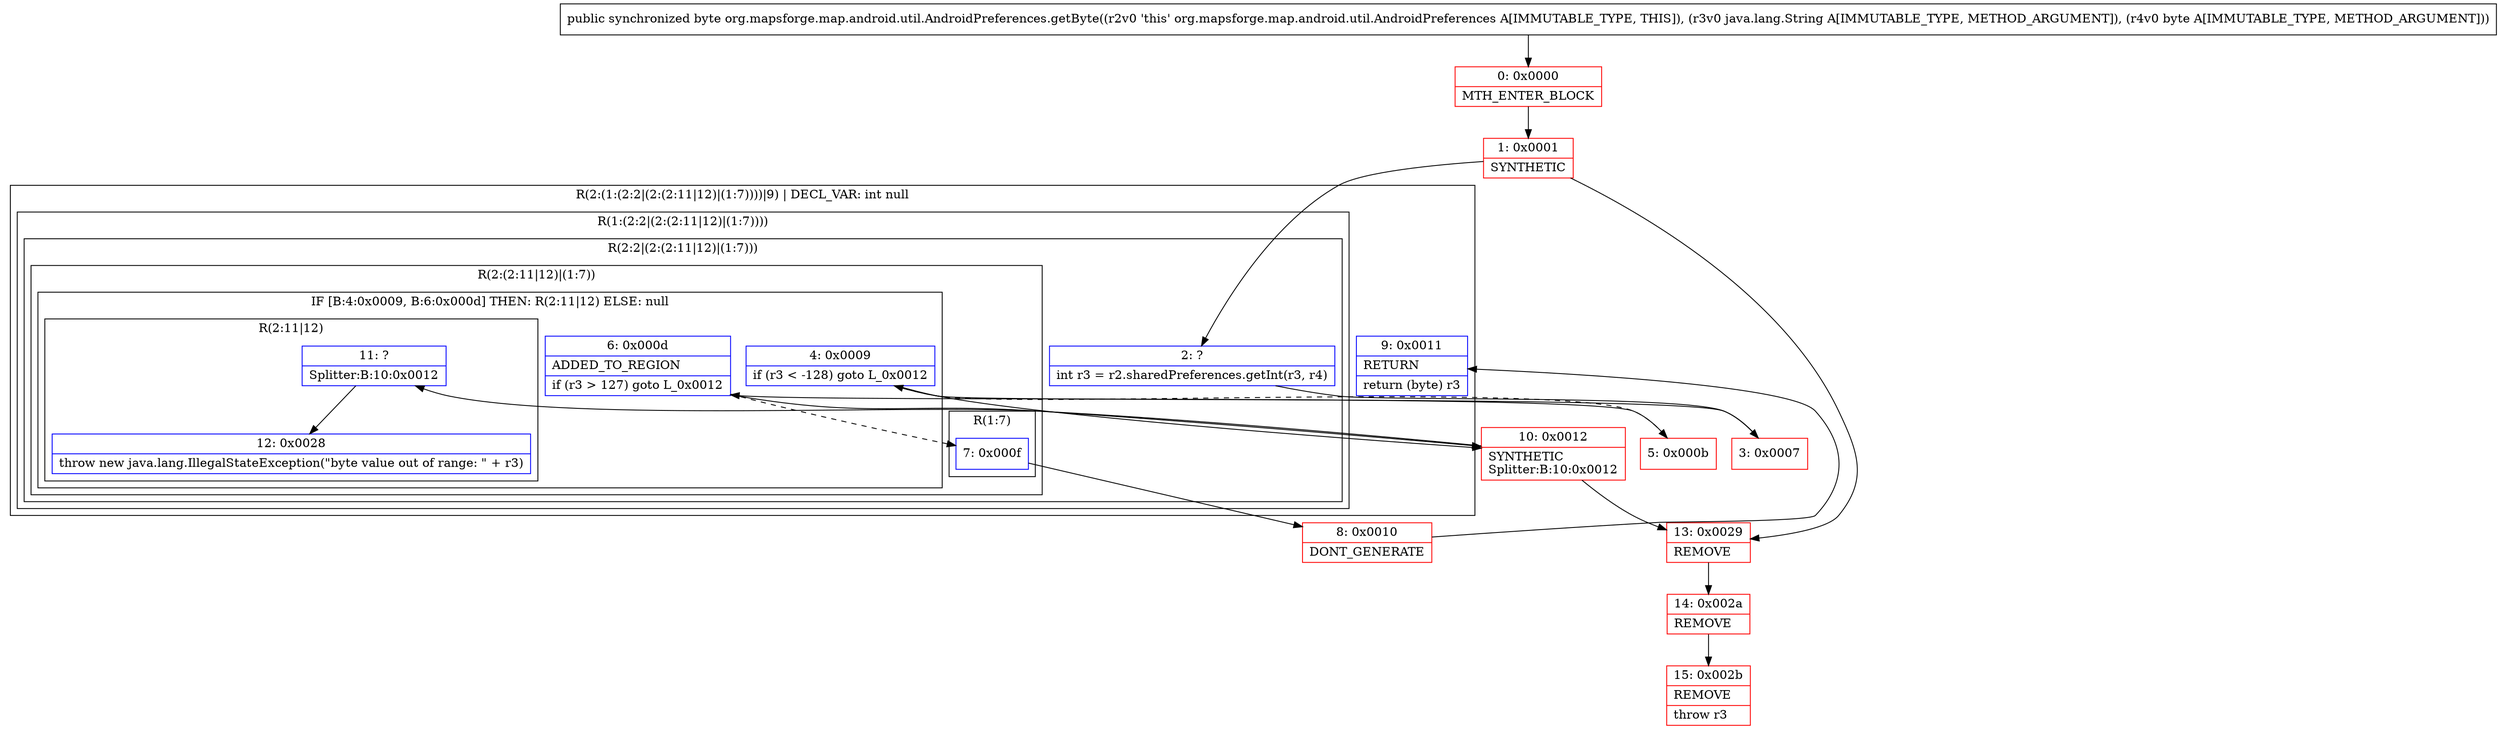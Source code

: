 digraph "CFG fororg.mapsforge.map.android.util.AndroidPreferences.getByte(Ljava\/lang\/String;B)B" {
subgraph cluster_Region_1465313576 {
label = "R(2:(1:(2:2|(2:(2:11|12)|(1:7))))|9) | DECL_VAR: int null\l";
node [shape=record,color=blue];
subgraph cluster_Region_1898907454 {
label = "R(1:(2:2|(2:(2:11|12)|(1:7))))";
node [shape=record,color=blue];
subgraph cluster_Region_1932327081 {
label = "R(2:2|(2:(2:11|12)|(1:7)))";
node [shape=record,color=blue];
Node_2 [shape=record,label="{2\:\ ?|int r3 = r2.sharedPreferences.getInt(r3, r4)\l}"];
subgraph cluster_Region_1760023308 {
label = "R(2:(2:11|12)|(1:7))";
node [shape=record,color=blue];
subgraph cluster_IfRegion_2091578892 {
label = "IF [B:4:0x0009, B:6:0x000d] THEN: R(2:11|12) ELSE: null";
node [shape=record,color=blue];
Node_4 [shape=record,label="{4\:\ 0x0009|if (r3 \< \-128) goto L_0x0012\l}"];
Node_6 [shape=record,label="{6\:\ 0x000d|ADDED_TO_REGION\l|if (r3 \> 127) goto L_0x0012\l}"];
subgraph cluster_Region_589371981 {
label = "R(2:11|12)";
node [shape=record,color=blue];
Node_11 [shape=record,label="{11\:\ ?|Splitter:B:10:0x0012\l}"];
Node_12 [shape=record,label="{12\:\ 0x0028|throw new java.lang.IllegalStateException(\"byte value out of range: \" + r3)\l}"];
}
}
subgraph cluster_Region_932984163 {
label = "R(1:7)";
node [shape=record,color=blue];
Node_7 [shape=record,label="{7\:\ 0x000f}"];
}
}
}
}
Node_9 [shape=record,label="{9\:\ 0x0011|RETURN\l|return (byte) r3\l}"];
}
Node_0 [shape=record,color=red,label="{0\:\ 0x0000|MTH_ENTER_BLOCK\l}"];
Node_1 [shape=record,color=red,label="{1\:\ 0x0001|SYNTHETIC\l}"];
Node_3 [shape=record,color=red,label="{3\:\ 0x0007}"];
Node_5 [shape=record,color=red,label="{5\:\ 0x000b}"];
Node_8 [shape=record,color=red,label="{8\:\ 0x0010|DONT_GENERATE\l}"];
Node_10 [shape=record,color=red,label="{10\:\ 0x0012|SYNTHETIC\lSplitter:B:10:0x0012\l}"];
Node_13 [shape=record,color=red,label="{13\:\ 0x0029|REMOVE\l}"];
Node_14 [shape=record,color=red,label="{14\:\ 0x002a|REMOVE\l}"];
Node_15 [shape=record,color=red,label="{15\:\ 0x002b|REMOVE\l|throw r3\l}"];
MethodNode[shape=record,label="{public synchronized byte org.mapsforge.map.android.util.AndroidPreferences.getByte((r2v0 'this' org.mapsforge.map.android.util.AndroidPreferences A[IMMUTABLE_TYPE, THIS]), (r3v0 java.lang.String A[IMMUTABLE_TYPE, METHOD_ARGUMENT]), (r4v0 byte A[IMMUTABLE_TYPE, METHOD_ARGUMENT])) }"];
MethodNode -> Node_0;
Node_2 -> Node_3;
Node_4 -> Node_5[style=dashed];
Node_4 -> Node_10;
Node_6 -> Node_7[style=dashed];
Node_6 -> Node_10;
Node_11 -> Node_12;
Node_7 -> Node_8;
Node_0 -> Node_1;
Node_1 -> Node_2;
Node_1 -> Node_13;
Node_3 -> Node_4;
Node_5 -> Node_6;
Node_8 -> Node_9;
Node_10 -> Node_11;
Node_10 -> Node_13;
Node_13 -> Node_14;
Node_14 -> Node_15;
}

